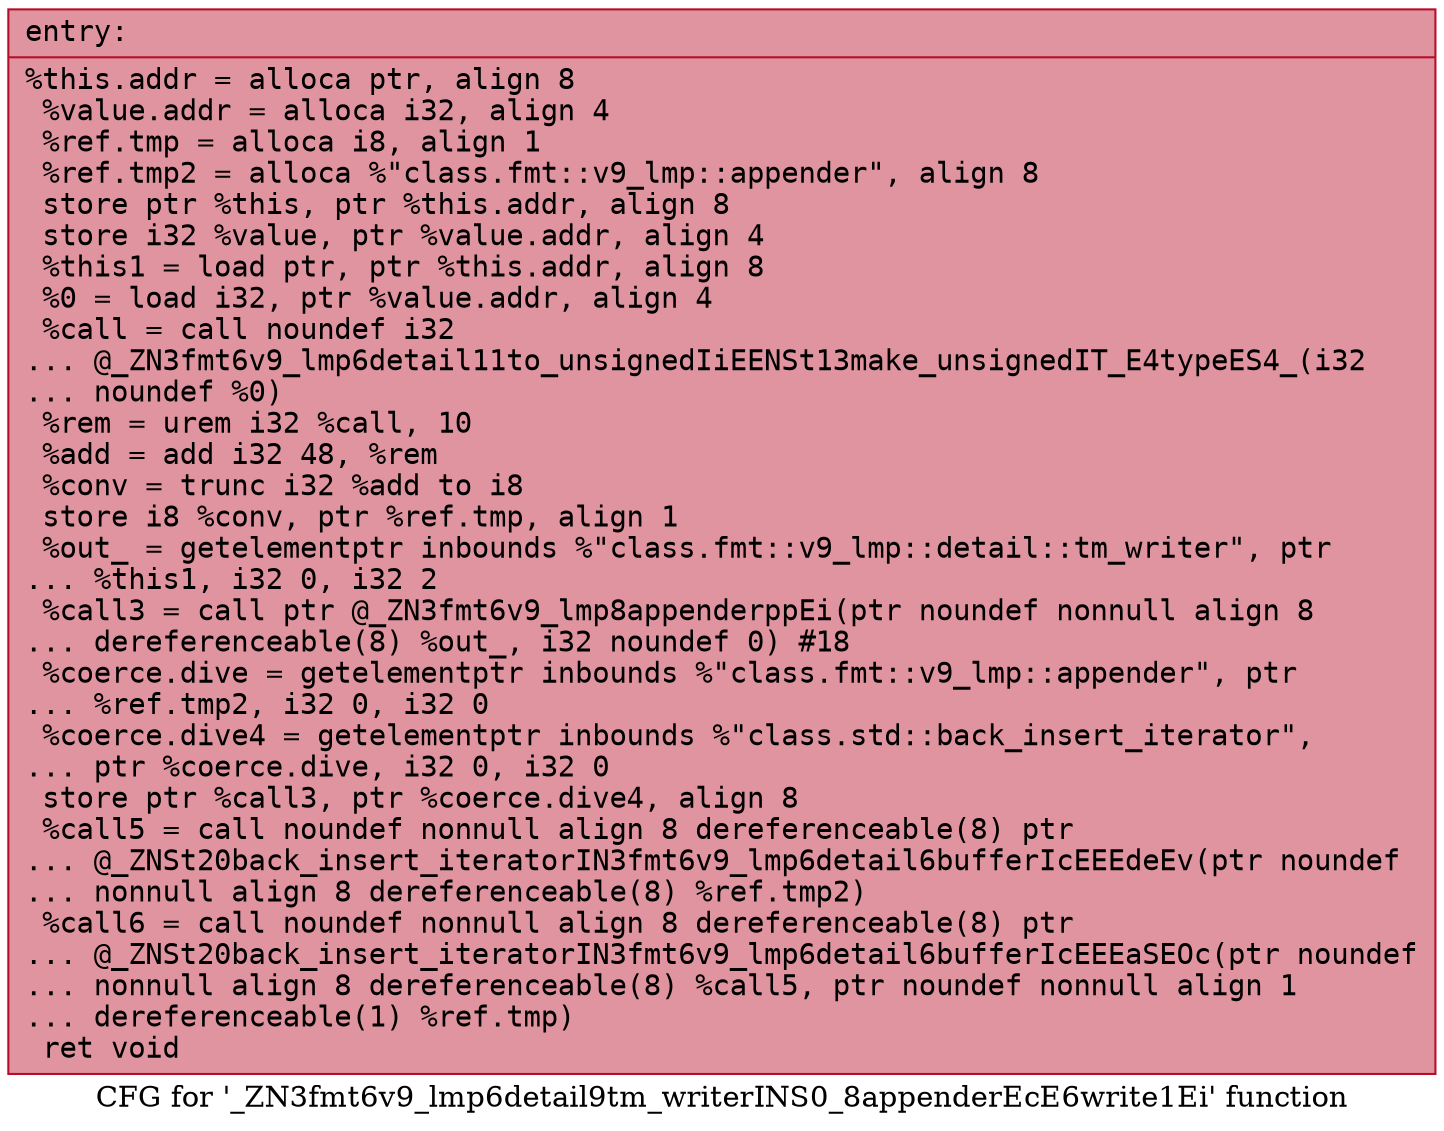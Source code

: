 digraph "CFG for '_ZN3fmt6v9_lmp6detail9tm_writerINS0_8appenderEcE6write1Ei' function" {
	label="CFG for '_ZN3fmt6v9_lmp6detail9tm_writerINS0_8appenderEcE6write1Ei' function";

	Node0x5584169ee2c0 [shape=record,color="#b70d28ff", style=filled, fillcolor="#b70d2870" fontname="Courier",label="{entry:\l|  %this.addr = alloca ptr, align 8\l  %value.addr = alloca i32, align 4\l  %ref.tmp = alloca i8, align 1\l  %ref.tmp2 = alloca %\"class.fmt::v9_lmp::appender\", align 8\l  store ptr %this, ptr %this.addr, align 8\l  store i32 %value, ptr %value.addr, align 4\l  %this1 = load ptr, ptr %this.addr, align 8\l  %0 = load i32, ptr %value.addr, align 4\l  %call = call noundef i32\l... @_ZN3fmt6v9_lmp6detail11to_unsignedIiEENSt13make_unsignedIT_E4typeES4_(i32\l... noundef %0)\l  %rem = urem i32 %call, 10\l  %add = add i32 48, %rem\l  %conv = trunc i32 %add to i8\l  store i8 %conv, ptr %ref.tmp, align 1\l  %out_ = getelementptr inbounds %\"class.fmt::v9_lmp::detail::tm_writer\", ptr\l... %this1, i32 0, i32 2\l  %call3 = call ptr @_ZN3fmt6v9_lmp8appenderppEi(ptr noundef nonnull align 8\l... dereferenceable(8) %out_, i32 noundef 0) #18\l  %coerce.dive = getelementptr inbounds %\"class.fmt::v9_lmp::appender\", ptr\l... %ref.tmp2, i32 0, i32 0\l  %coerce.dive4 = getelementptr inbounds %\"class.std::back_insert_iterator\",\l... ptr %coerce.dive, i32 0, i32 0\l  store ptr %call3, ptr %coerce.dive4, align 8\l  %call5 = call noundef nonnull align 8 dereferenceable(8) ptr\l... @_ZNSt20back_insert_iteratorIN3fmt6v9_lmp6detail6bufferIcEEEdeEv(ptr noundef\l... nonnull align 8 dereferenceable(8) %ref.tmp2)\l  %call6 = call noundef nonnull align 8 dereferenceable(8) ptr\l... @_ZNSt20back_insert_iteratorIN3fmt6v9_lmp6detail6bufferIcEEEaSEOc(ptr noundef\l... nonnull align 8 dereferenceable(8) %call5, ptr noundef nonnull align 1\l... dereferenceable(1) %ref.tmp)\l  ret void\l}"];
}
